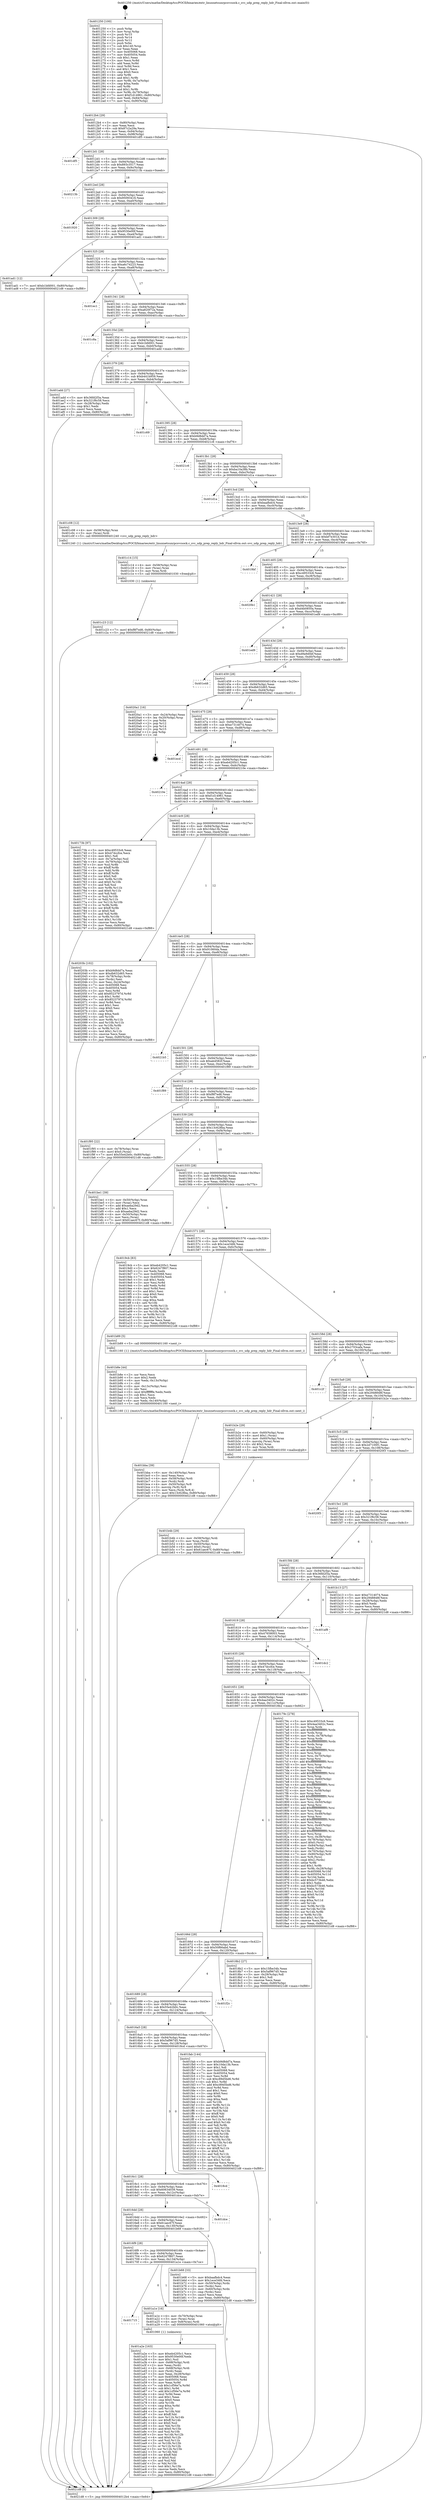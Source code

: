 digraph "0x401250" {
  label = "0x401250 (/mnt/c/Users/mathe/Desktop/tcc/POCII/binaries/extr_linuxnetsunrpcsvcsock.c_svc_udp_prep_reply_hdr_Final-ollvm.out::main(0))"
  labelloc = "t"
  node[shape=record]

  Entry [label="",width=0.3,height=0.3,shape=circle,fillcolor=black,style=filled]
  "0x4012b4" [label="{
     0x4012b4 [29]\l
     | [instrs]\l
     &nbsp;&nbsp;0x4012b4 \<+3\>: mov -0x80(%rbp),%eax\l
     &nbsp;&nbsp;0x4012b7 \<+2\>: mov %eax,%ecx\l
     &nbsp;&nbsp;0x4012b9 \<+6\>: sub $0x87c2a29a,%ecx\l
     &nbsp;&nbsp;0x4012bf \<+6\>: mov %eax,-0x94(%rbp)\l
     &nbsp;&nbsp;0x4012c5 \<+6\>: mov %ecx,-0x98(%rbp)\l
     &nbsp;&nbsp;0x4012cb \<+6\>: je 0000000000401df5 \<main+0xba5\>\l
  }"]
  "0x401df5" [label="{
     0x401df5\l
  }", style=dashed]
  "0x4012d1" [label="{
     0x4012d1 [28]\l
     | [instrs]\l
     &nbsp;&nbsp;0x4012d1 \<+5\>: jmp 00000000004012d6 \<main+0x86\>\l
     &nbsp;&nbsp;0x4012d6 \<+6\>: mov -0x94(%rbp),%eax\l
     &nbsp;&nbsp;0x4012dc \<+5\>: sub $0x893c3517,%eax\l
     &nbsp;&nbsp;0x4012e1 \<+6\>: mov %eax,-0x9c(%rbp)\l
     &nbsp;&nbsp;0x4012e7 \<+6\>: je 000000000040213b \<main+0xeeb\>\l
  }"]
  Exit [label="",width=0.3,height=0.3,shape=circle,fillcolor=black,style=filled,peripheries=2]
  "0x40213b" [label="{
     0x40213b\l
  }", style=dashed]
  "0x4012ed" [label="{
     0x4012ed [28]\l
     | [instrs]\l
     &nbsp;&nbsp;0x4012ed \<+5\>: jmp 00000000004012f2 \<main+0xa2\>\l
     &nbsp;&nbsp;0x4012f2 \<+6\>: mov -0x94(%rbp),%eax\l
     &nbsp;&nbsp;0x4012f8 \<+5\>: sub $0x95093416,%eax\l
     &nbsp;&nbsp;0x4012fd \<+6\>: mov %eax,-0xa0(%rbp)\l
     &nbsp;&nbsp;0x401303 \<+6\>: je 0000000000401920 \<main+0x6d0\>\l
  }"]
  "0x401c23" [label="{
     0x401c23 [12]\l
     | [instrs]\l
     &nbsp;&nbsp;0x401c23 \<+7\>: movl $0xf8f7ed6,-0x80(%rbp)\l
     &nbsp;&nbsp;0x401c2a \<+5\>: jmp 00000000004021d8 \<main+0xf88\>\l
  }"]
  "0x401920" [label="{
     0x401920\l
  }", style=dashed]
  "0x401309" [label="{
     0x401309 [28]\l
     | [instrs]\l
     &nbsp;&nbsp;0x401309 \<+5\>: jmp 000000000040130e \<main+0xbe\>\l
     &nbsp;&nbsp;0x40130e \<+6\>: mov -0x94(%rbp),%eax\l
     &nbsp;&nbsp;0x401314 \<+5\>: sub $0x9530e00f,%eax\l
     &nbsp;&nbsp;0x401319 \<+6\>: mov %eax,-0xa4(%rbp)\l
     &nbsp;&nbsp;0x40131f \<+6\>: je 0000000000401ad1 \<main+0x881\>\l
  }"]
  "0x401c14" [label="{
     0x401c14 [15]\l
     | [instrs]\l
     &nbsp;&nbsp;0x401c14 \<+4\>: mov -0x58(%rbp),%rax\l
     &nbsp;&nbsp;0x401c18 \<+3\>: mov (%rax),%rax\l
     &nbsp;&nbsp;0x401c1b \<+3\>: mov %rax,%rdi\l
     &nbsp;&nbsp;0x401c1e \<+5\>: call 0000000000401030 \<free@plt\>\l
     | [calls]\l
     &nbsp;&nbsp;0x401030 \{1\} (unknown)\l
  }"]
  "0x401ad1" [label="{
     0x401ad1 [12]\l
     | [instrs]\l
     &nbsp;&nbsp;0x401ad1 \<+7\>: movl $0xb1bfd001,-0x80(%rbp)\l
     &nbsp;&nbsp;0x401ad8 \<+5\>: jmp 00000000004021d8 \<main+0xf88\>\l
  }"]
  "0x401325" [label="{
     0x401325 [28]\l
     | [instrs]\l
     &nbsp;&nbsp;0x401325 \<+5\>: jmp 000000000040132a \<main+0xda\>\l
     &nbsp;&nbsp;0x40132a \<+6\>: mov -0x94(%rbp),%eax\l
     &nbsp;&nbsp;0x401330 \<+5\>: sub $0xa6c74223,%eax\l
     &nbsp;&nbsp;0x401335 \<+6\>: mov %eax,-0xa8(%rbp)\l
     &nbsp;&nbsp;0x40133b \<+6\>: je 0000000000401ec1 \<main+0xc71\>\l
  }"]
  "0x401bba" [label="{
     0x401bba [39]\l
     | [instrs]\l
     &nbsp;&nbsp;0x401bba \<+6\>: mov -0x140(%rbp),%ecx\l
     &nbsp;&nbsp;0x401bc0 \<+3\>: imul %eax,%ecx\l
     &nbsp;&nbsp;0x401bc3 \<+4\>: mov -0x58(%rbp),%rdi\l
     &nbsp;&nbsp;0x401bc7 \<+3\>: mov (%rdi),%rdi\l
     &nbsp;&nbsp;0x401bca \<+4\>: mov -0x50(%rbp),%r8\l
     &nbsp;&nbsp;0x401bce \<+3\>: movslq (%r8),%r8\l
     &nbsp;&nbsp;0x401bd1 \<+4\>: mov %ecx,(%rdi,%r8,4)\l
     &nbsp;&nbsp;0x401bd5 \<+7\>: movl $0x13c628ba,-0x80(%rbp)\l
     &nbsp;&nbsp;0x401bdc \<+5\>: jmp 00000000004021d8 \<main+0xf88\>\l
  }"]
  "0x401ec1" [label="{
     0x401ec1\l
  }", style=dashed]
  "0x401341" [label="{
     0x401341 [28]\l
     | [instrs]\l
     &nbsp;&nbsp;0x401341 \<+5\>: jmp 0000000000401346 \<main+0xf6\>\l
     &nbsp;&nbsp;0x401346 \<+6\>: mov -0x94(%rbp),%eax\l
     &nbsp;&nbsp;0x40134c \<+5\>: sub $0xa820f72a,%eax\l
     &nbsp;&nbsp;0x401351 \<+6\>: mov %eax,-0xac(%rbp)\l
     &nbsp;&nbsp;0x401357 \<+6\>: je 0000000000401c8a \<main+0xa3a\>\l
  }"]
  "0x401b8e" [label="{
     0x401b8e [44]\l
     | [instrs]\l
     &nbsp;&nbsp;0x401b8e \<+2\>: xor %ecx,%ecx\l
     &nbsp;&nbsp;0x401b90 \<+5\>: mov $0x2,%edx\l
     &nbsp;&nbsp;0x401b95 \<+6\>: mov %edx,-0x13c(%rbp)\l
     &nbsp;&nbsp;0x401b9b \<+1\>: cltd\l
     &nbsp;&nbsp;0x401b9c \<+6\>: mov -0x13c(%rbp),%esi\l
     &nbsp;&nbsp;0x401ba2 \<+2\>: idiv %esi\l
     &nbsp;&nbsp;0x401ba4 \<+6\>: imul $0xfffffffe,%edx,%edx\l
     &nbsp;&nbsp;0x401baa \<+3\>: sub $0x1,%ecx\l
     &nbsp;&nbsp;0x401bad \<+2\>: sub %ecx,%edx\l
     &nbsp;&nbsp;0x401baf \<+6\>: mov %edx,-0x140(%rbp)\l
     &nbsp;&nbsp;0x401bb5 \<+5\>: call 0000000000401160 \<next_i\>\l
     | [calls]\l
     &nbsp;&nbsp;0x401160 \{1\} (/mnt/c/Users/mathe/Desktop/tcc/POCII/binaries/extr_linuxnetsunrpcsvcsock.c_svc_udp_prep_reply_hdr_Final-ollvm.out::next_i)\l
  }"]
  "0x401c8a" [label="{
     0x401c8a\l
  }", style=dashed]
  "0x40135d" [label="{
     0x40135d [28]\l
     | [instrs]\l
     &nbsp;&nbsp;0x40135d \<+5\>: jmp 0000000000401362 \<main+0x112\>\l
     &nbsp;&nbsp;0x401362 \<+6\>: mov -0x94(%rbp),%eax\l
     &nbsp;&nbsp;0x401368 \<+5\>: sub $0xb1bfd001,%eax\l
     &nbsp;&nbsp;0x40136d \<+6\>: mov %eax,-0xb0(%rbp)\l
     &nbsp;&nbsp;0x401373 \<+6\>: je 0000000000401add \<main+0x88d\>\l
  }"]
  "0x401b4b" [label="{
     0x401b4b [29]\l
     | [instrs]\l
     &nbsp;&nbsp;0x401b4b \<+4\>: mov -0x58(%rbp),%rdi\l
     &nbsp;&nbsp;0x401b4f \<+3\>: mov %rax,(%rdi)\l
     &nbsp;&nbsp;0x401b52 \<+4\>: mov -0x50(%rbp),%rax\l
     &nbsp;&nbsp;0x401b56 \<+6\>: movl $0x0,(%rax)\l
     &nbsp;&nbsp;0x401b5c \<+7\>: movl $0x61aec67f,-0x80(%rbp)\l
     &nbsp;&nbsp;0x401b63 \<+5\>: jmp 00000000004021d8 \<main+0xf88\>\l
  }"]
  "0x401add" [label="{
     0x401add [27]\l
     | [instrs]\l
     &nbsp;&nbsp;0x401add \<+5\>: mov $0x36fd2f3a,%eax\l
     &nbsp;&nbsp;0x401ae2 \<+5\>: mov $0x321f6c58,%ecx\l
     &nbsp;&nbsp;0x401ae7 \<+3\>: mov -0x28(%rbp),%edx\l
     &nbsp;&nbsp;0x401aea \<+3\>: cmp $0x1,%edx\l
     &nbsp;&nbsp;0x401aed \<+3\>: cmovl %ecx,%eax\l
     &nbsp;&nbsp;0x401af0 \<+3\>: mov %eax,-0x80(%rbp)\l
     &nbsp;&nbsp;0x401af3 \<+5\>: jmp 00000000004021d8 \<main+0xf88\>\l
  }"]
  "0x401379" [label="{
     0x401379 [28]\l
     | [instrs]\l
     &nbsp;&nbsp;0x401379 \<+5\>: jmp 000000000040137e \<main+0x12e\>\l
     &nbsp;&nbsp;0x40137e \<+6\>: mov -0x94(%rbp),%eax\l
     &nbsp;&nbsp;0x401384 \<+5\>: sub $0xb441b959,%eax\l
     &nbsp;&nbsp;0x401389 \<+6\>: mov %eax,-0xb4(%rbp)\l
     &nbsp;&nbsp;0x40138f \<+6\>: je 0000000000401c69 \<main+0xa19\>\l
  }"]
  "0x401a2e" [label="{
     0x401a2e [163]\l
     | [instrs]\l
     &nbsp;&nbsp;0x401a2e \<+5\>: mov $0xeb4205c1,%ecx\l
     &nbsp;&nbsp;0x401a33 \<+5\>: mov $0x9530e00f,%edx\l
     &nbsp;&nbsp;0x401a38 \<+3\>: mov $0x1,%sil\l
     &nbsp;&nbsp;0x401a3b \<+4\>: mov -0x68(%rbp),%rdi\l
     &nbsp;&nbsp;0x401a3f \<+2\>: mov %eax,(%rdi)\l
     &nbsp;&nbsp;0x401a41 \<+4\>: mov -0x68(%rbp),%rdi\l
     &nbsp;&nbsp;0x401a45 \<+2\>: mov (%rdi),%eax\l
     &nbsp;&nbsp;0x401a47 \<+3\>: mov %eax,-0x28(%rbp)\l
     &nbsp;&nbsp;0x401a4a \<+7\>: mov 0x405068,%eax\l
     &nbsp;&nbsp;0x401a51 \<+8\>: mov 0x405054,%r8d\l
     &nbsp;&nbsp;0x401a59 \<+3\>: mov %eax,%r9d\l
     &nbsp;&nbsp;0x401a5c \<+7\>: sub $0x1cf56e7a,%r9d\l
     &nbsp;&nbsp;0x401a63 \<+4\>: sub $0x1,%r9d\l
     &nbsp;&nbsp;0x401a67 \<+7\>: add $0x1cf56e7a,%r9d\l
     &nbsp;&nbsp;0x401a6e \<+4\>: imul %r9d,%eax\l
     &nbsp;&nbsp;0x401a72 \<+3\>: and $0x1,%eax\l
     &nbsp;&nbsp;0x401a75 \<+3\>: cmp $0x0,%eax\l
     &nbsp;&nbsp;0x401a78 \<+4\>: sete %r10b\l
     &nbsp;&nbsp;0x401a7c \<+4\>: cmp $0xa,%r8d\l
     &nbsp;&nbsp;0x401a80 \<+4\>: setl %r11b\l
     &nbsp;&nbsp;0x401a84 \<+3\>: mov %r10b,%bl\l
     &nbsp;&nbsp;0x401a87 \<+3\>: xor $0xff,%bl\l
     &nbsp;&nbsp;0x401a8a \<+3\>: mov %r11b,%r14b\l
     &nbsp;&nbsp;0x401a8d \<+4\>: xor $0xff,%r14b\l
     &nbsp;&nbsp;0x401a91 \<+4\>: xor $0x0,%sil\l
     &nbsp;&nbsp;0x401a95 \<+3\>: mov %bl,%r15b\l
     &nbsp;&nbsp;0x401a98 \<+4\>: and $0x0,%r15b\l
     &nbsp;&nbsp;0x401a9c \<+3\>: and %sil,%r10b\l
     &nbsp;&nbsp;0x401a9f \<+3\>: mov %r14b,%r12b\l
     &nbsp;&nbsp;0x401aa2 \<+4\>: and $0x0,%r12b\l
     &nbsp;&nbsp;0x401aa6 \<+3\>: and %sil,%r11b\l
     &nbsp;&nbsp;0x401aa9 \<+3\>: or %r10b,%r15b\l
     &nbsp;&nbsp;0x401aac \<+3\>: or %r11b,%r12b\l
     &nbsp;&nbsp;0x401aaf \<+3\>: xor %r12b,%r15b\l
     &nbsp;&nbsp;0x401ab2 \<+3\>: or %r14b,%bl\l
     &nbsp;&nbsp;0x401ab5 \<+3\>: xor $0xff,%bl\l
     &nbsp;&nbsp;0x401ab8 \<+4\>: or $0x0,%sil\l
     &nbsp;&nbsp;0x401abc \<+3\>: and %sil,%bl\l
     &nbsp;&nbsp;0x401abf \<+3\>: or %bl,%r15b\l
     &nbsp;&nbsp;0x401ac2 \<+4\>: test $0x1,%r15b\l
     &nbsp;&nbsp;0x401ac6 \<+3\>: cmovne %edx,%ecx\l
     &nbsp;&nbsp;0x401ac9 \<+3\>: mov %ecx,-0x80(%rbp)\l
     &nbsp;&nbsp;0x401acc \<+5\>: jmp 00000000004021d8 \<main+0xf88\>\l
  }"]
  "0x401c69" [label="{
     0x401c69\l
  }", style=dashed]
  "0x401395" [label="{
     0x401395 [28]\l
     | [instrs]\l
     &nbsp;&nbsp;0x401395 \<+5\>: jmp 000000000040139a \<main+0x14a\>\l
     &nbsp;&nbsp;0x40139a \<+6\>: mov -0x94(%rbp),%eax\l
     &nbsp;&nbsp;0x4013a0 \<+5\>: sub $0xb9d8dd7a,%eax\l
     &nbsp;&nbsp;0x4013a5 \<+6\>: mov %eax,-0xb8(%rbp)\l
     &nbsp;&nbsp;0x4013ab \<+6\>: je 00000000004021c6 \<main+0xf76\>\l
  }"]
  "0x401715" [label="{
     0x401715\l
  }", style=dashed]
  "0x4021c6" [label="{
     0x4021c6\l
  }", style=dashed]
  "0x4013b1" [label="{
     0x4013b1 [28]\l
     | [instrs]\l
     &nbsp;&nbsp;0x4013b1 \<+5\>: jmp 00000000004013b6 \<main+0x166\>\l
     &nbsp;&nbsp;0x4013b6 \<+6\>: mov -0x94(%rbp),%eax\l
     &nbsp;&nbsp;0x4013bc \<+5\>: sub $0xba10a38b,%eax\l
     &nbsp;&nbsp;0x4013c1 \<+6\>: mov %eax,-0xbc(%rbp)\l
     &nbsp;&nbsp;0x4013c7 \<+6\>: je 0000000000401d1a \<main+0xaca\>\l
  }"]
  "0x401a1e" [label="{
     0x401a1e [16]\l
     | [instrs]\l
     &nbsp;&nbsp;0x401a1e \<+4\>: mov -0x70(%rbp),%rax\l
     &nbsp;&nbsp;0x401a22 \<+3\>: mov (%rax),%rax\l
     &nbsp;&nbsp;0x401a25 \<+4\>: mov 0x8(%rax),%rdi\l
     &nbsp;&nbsp;0x401a29 \<+5\>: call 0000000000401060 \<atoi@plt\>\l
     | [calls]\l
     &nbsp;&nbsp;0x401060 \{1\} (unknown)\l
  }"]
  "0x401d1a" [label="{
     0x401d1a\l
  }", style=dashed]
  "0x4013cd" [label="{
     0x4013cd [28]\l
     | [instrs]\l
     &nbsp;&nbsp;0x4013cd \<+5\>: jmp 00000000004013d2 \<main+0x182\>\l
     &nbsp;&nbsp;0x4013d2 \<+6\>: mov -0x94(%rbp),%eax\l
     &nbsp;&nbsp;0x4013d8 \<+5\>: sub $0xbaafbdc4,%eax\l
     &nbsp;&nbsp;0x4013dd \<+6\>: mov %eax,-0xc0(%rbp)\l
     &nbsp;&nbsp;0x4013e3 \<+6\>: je 0000000000401c08 \<main+0x9b8\>\l
  }"]
  "0x4016f9" [label="{
     0x4016f9 [28]\l
     | [instrs]\l
     &nbsp;&nbsp;0x4016f9 \<+5\>: jmp 00000000004016fe \<main+0x4ae\>\l
     &nbsp;&nbsp;0x4016fe \<+6\>: mov -0x94(%rbp),%eax\l
     &nbsp;&nbsp;0x401704 \<+5\>: sub $0x6247f807,%eax\l
     &nbsp;&nbsp;0x401709 \<+6\>: mov %eax,-0x134(%rbp)\l
     &nbsp;&nbsp;0x40170f \<+6\>: je 0000000000401a1e \<main+0x7ce\>\l
  }"]
  "0x401c08" [label="{
     0x401c08 [12]\l
     | [instrs]\l
     &nbsp;&nbsp;0x401c08 \<+4\>: mov -0x58(%rbp),%rax\l
     &nbsp;&nbsp;0x401c0c \<+3\>: mov (%rax),%rdi\l
     &nbsp;&nbsp;0x401c0f \<+5\>: call 0000000000401240 \<svc_udp_prep_reply_hdr\>\l
     | [calls]\l
     &nbsp;&nbsp;0x401240 \{1\} (/mnt/c/Users/mathe/Desktop/tcc/POCII/binaries/extr_linuxnetsunrpcsvcsock.c_svc_udp_prep_reply_hdr_Final-ollvm.out::svc_udp_prep_reply_hdr)\l
  }"]
  "0x4013e9" [label="{
     0x4013e9 [28]\l
     | [instrs]\l
     &nbsp;&nbsp;0x4013e9 \<+5\>: jmp 00000000004013ee \<main+0x19e\>\l
     &nbsp;&nbsp;0x4013ee \<+6\>: mov -0x94(%rbp),%eax\l
     &nbsp;&nbsp;0x4013f4 \<+5\>: sub $0xbf7e301d,%eax\l
     &nbsp;&nbsp;0x4013f9 \<+6\>: mov %eax,-0xc4(%rbp)\l
     &nbsp;&nbsp;0x4013ff \<+6\>: je 00000000004019bf \<main+0x76f\>\l
  }"]
  "0x401b68" [label="{
     0x401b68 [33]\l
     | [instrs]\l
     &nbsp;&nbsp;0x401b68 \<+5\>: mov $0xbaafbdc4,%eax\l
     &nbsp;&nbsp;0x401b6d \<+5\>: mov $0x1ece34fd,%ecx\l
     &nbsp;&nbsp;0x401b72 \<+4\>: mov -0x50(%rbp),%rdx\l
     &nbsp;&nbsp;0x401b76 \<+2\>: mov (%rdx),%esi\l
     &nbsp;&nbsp;0x401b78 \<+4\>: mov -0x60(%rbp),%rdx\l
     &nbsp;&nbsp;0x401b7c \<+2\>: cmp (%rdx),%esi\l
     &nbsp;&nbsp;0x401b7e \<+3\>: cmovl %ecx,%eax\l
     &nbsp;&nbsp;0x401b81 \<+3\>: mov %eax,-0x80(%rbp)\l
     &nbsp;&nbsp;0x401b84 \<+5\>: jmp 00000000004021d8 \<main+0xf88\>\l
  }"]
  "0x4019bf" [label="{
     0x4019bf\l
  }", style=dashed]
  "0x401405" [label="{
     0x401405 [28]\l
     | [instrs]\l
     &nbsp;&nbsp;0x401405 \<+5\>: jmp 000000000040140a \<main+0x1ba\>\l
     &nbsp;&nbsp;0x40140a \<+6\>: mov -0x94(%rbp),%eax\l
     &nbsp;&nbsp;0x401410 \<+5\>: sub $0xc49533c6,%eax\l
     &nbsp;&nbsp;0x401415 \<+6\>: mov %eax,-0xc8(%rbp)\l
     &nbsp;&nbsp;0x40141b \<+6\>: je 00000000004020b1 \<main+0xe61\>\l
  }"]
  "0x4016dd" [label="{
     0x4016dd [28]\l
     | [instrs]\l
     &nbsp;&nbsp;0x4016dd \<+5\>: jmp 00000000004016e2 \<main+0x492\>\l
     &nbsp;&nbsp;0x4016e2 \<+6\>: mov -0x94(%rbp),%eax\l
     &nbsp;&nbsp;0x4016e8 \<+5\>: sub $0x61aec67f,%eax\l
     &nbsp;&nbsp;0x4016ed \<+6\>: mov %eax,-0x130(%rbp)\l
     &nbsp;&nbsp;0x4016f3 \<+6\>: je 0000000000401b68 \<main+0x918\>\l
  }"]
  "0x4020b1" [label="{
     0x4020b1\l
  }", style=dashed]
  "0x401421" [label="{
     0x401421 [28]\l
     | [instrs]\l
     &nbsp;&nbsp;0x401421 \<+5\>: jmp 0000000000401426 \<main+0x1d6\>\l
     &nbsp;&nbsp;0x401426 \<+6\>: mov -0x94(%rbp),%eax\l
     &nbsp;&nbsp;0x40142c \<+5\>: sub $0xd4b0850a,%eax\l
     &nbsp;&nbsp;0x401431 \<+6\>: mov %eax,-0xcc(%rbp)\l
     &nbsp;&nbsp;0x401437 \<+6\>: je 0000000000401ed9 \<main+0xc89\>\l
  }"]
  "0x401dce" [label="{
     0x401dce\l
  }", style=dashed]
  "0x401ed9" [label="{
     0x401ed9\l
  }", style=dashed]
  "0x40143d" [label="{
     0x40143d [28]\l
     | [instrs]\l
     &nbsp;&nbsp;0x40143d \<+5\>: jmp 0000000000401442 \<main+0x1f2\>\l
     &nbsp;&nbsp;0x401442 \<+6\>: mov -0x94(%rbp),%eax\l
     &nbsp;&nbsp;0x401448 \<+5\>: sub $0xd9a9d0ef,%eax\l
     &nbsp;&nbsp;0x40144d \<+6\>: mov %eax,-0xd0(%rbp)\l
     &nbsp;&nbsp;0x401453 \<+6\>: je 0000000000401e48 \<main+0xbf8\>\l
  }"]
  "0x4016c1" [label="{
     0x4016c1 [28]\l
     | [instrs]\l
     &nbsp;&nbsp;0x4016c1 \<+5\>: jmp 00000000004016c6 \<main+0x476\>\l
     &nbsp;&nbsp;0x4016c6 \<+6\>: mov -0x94(%rbp),%eax\l
     &nbsp;&nbsp;0x4016cc \<+5\>: sub $0x60634039,%eax\l
     &nbsp;&nbsp;0x4016d1 \<+6\>: mov %eax,-0x12c(%rbp)\l
     &nbsp;&nbsp;0x4016d7 \<+6\>: je 0000000000401dce \<main+0xb7e\>\l
  }"]
  "0x401e48" [label="{
     0x401e48\l
  }", style=dashed]
  "0x401459" [label="{
     0x401459 [28]\l
     | [instrs]\l
     &nbsp;&nbsp;0x401459 \<+5\>: jmp 000000000040145e \<main+0x20e\>\l
     &nbsp;&nbsp;0x40145e \<+6\>: mov -0x94(%rbp),%eax\l
     &nbsp;&nbsp;0x401464 \<+5\>: sub $0xdb632d65,%eax\l
     &nbsp;&nbsp;0x401469 \<+6\>: mov %eax,-0xd4(%rbp)\l
     &nbsp;&nbsp;0x40146f \<+6\>: je 00000000004020a1 \<main+0xe51\>\l
  }"]
  "0x4018cd" [label="{
     0x4018cd\l
  }", style=dashed]
  "0x4020a1" [label="{
     0x4020a1 [16]\l
     | [instrs]\l
     &nbsp;&nbsp;0x4020a1 \<+3\>: mov -0x24(%rbp),%eax\l
     &nbsp;&nbsp;0x4020a4 \<+4\>: lea -0x20(%rbp),%rsp\l
     &nbsp;&nbsp;0x4020a8 \<+1\>: pop %rbx\l
     &nbsp;&nbsp;0x4020a9 \<+2\>: pop %r12\l
     &nbsp;&nbsp;0x4020ab \<+2\>: pop %r14\l
     &nbsp;&nbsp;0x4020ad \<+2\>: pop %r15\l
     &nbsp;&nbsp;0x4020af \<+1\>: pop %rbp\l
     &nbsp;&nbsp;0x4020b0 \<+1\>: ret\l
  }"]
  "0x401475" [label="{
     0x401475 [28]\l
     | [instrs]\l
     &nbsp;&nbsp;0x401475 \<+5\>: jmp 000000000040147a \<main+0x22a\>\l
     &nbsp;&nbsp;0x40147a \<+6\>: mov -0x94(%rbp),%eax\l
     &nbsp;&nbsp;0x401480 \<+5\>: sub $0xe7314074,%eax\l
     &nbsp;&nbsp;0x401485 \<+6\>: mov %eax,-0xd8(%rbp)\l
     &nbsp;&nbsp;0x40148b \<+6\>: je 0000000000401ecd \<main+0xc7d\>\l
  }"]
  "0x4016a5" [label="{
     0x4016a5 [28]\l
     | [instrs]\l
     &nbsp;&nbsp;0x4016a5 \<+5\>: jmp 00000000004016aa \<main+0x45a\>\l
     &nbsp;&nbsp;0x4016aa \<+6\>: mov -0x94(%rbp),%eax\l
     &nbsp;&nbsp;0x4016b0 \<+5\>: sub $0x5af967d5,%eax\l
     &nbsp;&nbsp;0x4016b5 \<+6\>: mov %eax,-0x128(%rbp)\l
     &nbsp;&nbsp;0x4016bb \<+6\>: je 00000000004018cd \<main+0x67d\>\l
  }"]
  "0x401ecd" [label="{
     0x401ecd\l
  }", style=dashed]
  "0x401491" [label="{
     0x401491 [28]\l
     | [instrs]\l
     &nbsp;&nbsp;0x401491 \<+5\>: jmp 0000000000401496 \<main+0x246\>\l
     &nbsp;&nbsp;0x401496 \<+6\>: mov -0x94(%rbp),%eax\l
     &nbsp;&nbsp;0x40149c \<+5\>: sub $0xeb4205c1,%eax\l
     &nbsp;&nbsp;0x4014a1 \<+6\>: mov %eax,-0xdc(%rbp)\l
     &nbsp;&nbsp;0x4014a7 \<+6\>: je 000000000040210e \<main+0xebe\>\l
  }"]
  "0x401fab" [label="{
     0x401fab [144]\l
     | [instrs]\l
     &nbsp;&nbsp;0x401fab \<+5\>: mov $0xb9d8dd7a,%eax\l
     &nbsp;&nbsp;0x401fb0 \<+5\>: mov $0x10da13b,%ecx\l
     &nbsp;&nbsp;0x401fb5 \<+2\>: mov $0x1,%dl\l
     &nbsp;&nbsp;0x401fb7 \<+7\>: mov 0x405068,%esi\l
     &nbsp;&nbsp;0x401fbe \<+7\>: mov 0x405054,%edi\l
     &nbsp;&nbsp;0x401fc5 \<+3\>: mov %esi,%r8d\l
     &nbsp;&nbsp;0x401fc8 \<+7\>: sub $0xc89d5bd6,%r8d\l
     &nbsp;&nbsp;0x401fcf \<+4\>: sub $0x1,%r8d\l
     &nbsp;&nbsp;0x401fd3 \<+7\>: add $0xc89d5bd6,%r8d\l
     &nbsp;&nbsp;0x401fda \<+4\>: imul %r8d,%esi\l
     &nbsp;&nbsp;0x401fde \<+3\>: and $0x1,%esi\l
     &nbsp;&nbsp;0x401fe1 \<+3\>: cmp $0x0,%esi\l
     &nbsp;&nbsp;0x401fe4 \<+4\>: sete %r9b\l
     &nbsp;&nbsp;0x401fe8 \<+3\>: cmp $0xa,%edi\l
     &nbsp;&nbsp;0x401feb \<+4\>: setl %r10b\l
     &nbsp;&nbsp;0x401fef \<+3\>: mov %r9b,%r11b\l
     &nbsp;&nbsp;0x401ff2 \<+4\>: xor $0xff,%r11b\l
     &nbsp;&nbsp;0x401ff6 \<+3\>: mov %r10b,%bl\l
     &nbsp;&nbsp;0x401ff9 \<+3\>: xor $0xff,%bl\l
     &nbsp;&nbsp;0x401ffc \<+3\>: xor $0x0,%dl\l
     &nbsp;&nbsp;0x401fff \<+3\>: mov %r11b,%r14b\l
     &nbsp;&nbsp;0x402002 \<+4\>: and $0x0,%r14b\l
     &nbsp;&nbsp;0x402006 \<+3\>: and %dl,%r9b\l
     &nbsp;&nbsp;0x402009 \<+3\>: mov %bl,%r15b\l
     &nbsp;&nbsp;0x40200c \<+4\>: and $0x0,%r15b\l
     &nbsp;&nbsp;0x402010 \<+3\>: and %dl,%r10b\l
     &nbsp;&nbsp;0x402013 \<+3\>: or %r9b,%r14b\l
     &nbsp;&nbsp;0x402016 \<+3\>: or %r10b,%r15b\l
     &nbsp;&nbsp;0x402019 \<+3\>: xor %r15b,%r14b\l
     &nbsp;&nbsp;0x40201c \<+3\>: or %bl,%r11b\l
     &nbsp;&nbsp;0x40201f \<+4\>: xor $0xff,%r11b\l
     &nbsp;&nbsp;0x402023 \<+3\>: or $0x0,%dl\l
     &nbsp;&nbsp;0x402026 \<+3\>: and %dl,%r11b\l
     &nbsp;&nbsp;0x402029 \<+3\>: or %r11b,%r14b\l
     &nbsp;&nbsp;0x40202c \<+4\>: test $0x1,%r14b\l
     &nbsp;&nbsp;0x402030 \<+3\>: cmovne %ecx,%eax\l
     &nbsp;&nbsp;0x402033 \<+3\>: mov %eax,-0x80(%rbp)\l
     &nbsp;&nbsp;0x402036 \<+5\>: jmp 00000000004021d8 \<main+0xf88\>\l
  }"]
  "0x40210e" [label="{
     0x40210e\l
  }", style=dashed]
  "0x4014ad" [label="{
     0x4014ad [28]\l
     | [instrs]\l
     &nbsp;&nbsp;0x4014ad \<+5\>: jmp 00000000004014b2 \<main+0x262\>\l
     &nbsp;&nbsp;0x4014b2 \<+6\>: mov -0x94(%rbp),%eax\l
     &nbsp;&nbsp;0x4014b8 \<+5\>: sub $0xf1d14961,%eax\l
     &nbsp;&nbsp;0x4014bd \<+6\>: mov %eax,-0xe0(%rbp)\l
     &nbsp;&nbsp;0x4014c3 \<+6\>: je 000000000040173b \<main+0x4eb\>\l
  }"]
  "0x401689" [label="{
     0x401689 [28]\l
     | [instrs]\l
     &nbsp;&nbsp;0x401689 \<+5\>: jmp 000000000040168e \<main+0x43e\>\l
     &nbsp;&nbsp;0x40168e \<+6\>: mov -0x94(%rbp),%eax\l
     &nbsp;&nbsp;0x401694 \<+5\>: sub $0x55e42b0c,%eax\l
     &nbsp;&nbsp;0x401699 \<+6\>: mov %eax,-0x124(%rbp)\l
     &nbsp;&nbsp;0x40169f \<+6\>: je 0000000000401fab \<main+0xd5b\>\l
  }"]
  "0x40173b" [label="{
     0x40173b [97]\l
     | [instrs]\l
     &nbsp;&nbsp;0x40173b \<+5\>: mov $0xc49533c6,%eax\l
     &nbsp;&nbsp;0x401740 \<+5\>: mov $0x47dccfce,%ecx\l
     &nbsp;&nbsp;0x401745 \<+2\>: mov $0x1,%dl\l
     &nbsp;&nbsp;0x401747 \<+4\>: mov -0x7a(%rbp),%sil\l
     &nbsp;&nbsp;0x40174b \<+4\>: mov -0x79(%rbp),%dil\l
     &nbsp;&nbsp;0x40174f \<+3\>: mov %sil,%r8b\l
     &nbsp;&nbsp;0x401752 \<+4\>: xor $0xff,%r8b\l
     &nbsp;&nbsp;0x401756 \<+3\>: mov %dil,%r9b\l
     &nbsp;&nbsp;0x401759 \<+4\>: xor $0xff,%r9b\l
     &nbsp;&nbsp;0x40175d \<+3\>: xor $0x0,%dl\l
     &nbsp;&nbsp;0x401760 \<+3\>: mov %r8b,%r10b\l
     &nbsp;&nbsp;0x401763 \<+4\>: and $0x0,%r10b\l
     &nbsp;&nbsp;0x401767 \<+3\>: and %dl,%sil\l
     &nbsp;&nbsp;0x40176a \<+3\>: mov %r9b,%r11b\l
     &nbsp;&nbsp;0x40176d \<+4\>: and $0x0,%r11b\l
     &nbsp;&nbsp;0x401771 \<+3\>: and %dl,%dil\l
     &nbsp;&nbsp;0x401774 \<+3\>: or %sil,%r10b\l
     &nbsp;&nbsp;0x401777 \<+3\>: or %dil,%r11b\l
     &nbsp;&nbsp;0x40177a \<+3\>: xor %r11b,%r10b\l
     &nbsp;&nbsp;0x40177d \<+3\>: or %r9b,%r8b\l
     &nbsp;&nbsp;0x401780 \<+4\>: xor $0xff,%r8b\l
     &nbsp;&nbsp;0x401784 \<+3\>: or $0x0,%dl\l
     &nbsp;&nbsp;0x401787 \<+3\>: and %dl,%r8b\l
     &nbsp;&nbsp;0x40178a \<+3\>: or %r8b,%r10b\l
     &nbsp;&nbsp;0x40178d \<+4\>: test $0x1,%r10b\l
     &nbsp;&nbsp;0x401791 \<+3\>: cmovne %ecx,%eax\l
     &nbsp;&nbsp;0x401794 \<+3\>: mov %eax,-0x80(%rbp)\l
     &nbsp;&nbsp;0x401797 \<+5\>: jmp 00000000004021d8 \<main+0xf88\>\l
  }"]
  "0x4014c9" [label="{
     0x4014c9 [28]\l
     | [instrs]\l
     &nbsp;&nbsp;0x4014c9 \<+5\>: jmp 00000000004014ce \<main+0x27e\>\l
     &nbsp;&nbsp;0x4014ce \<+6\>: mov -0x94(%rbp),%eax\l
     &nbsp;&nbsp;0x4014d4 \<+5\>: sub $0x10da13b,%eax\l
     &nbsp;&nbsp;0x4014d9 \<+6\>: mov %eax,-0xe4(%rbp)\l
     &nbsp;&nbsp;0x4014df \<+6\>: je 000000000040203b \<main+0xdeb\>\l
  }"]
  "0x4021d8" [label="{
     0x4021d8 [5]\l
     | [instrs]\l
     &nbsp;&nbsp;0x4021d8 \<+5\>: jmp 00000000004012b4 \<main+0x64\>\l
  }"]
  "0x401250" [label="{
     0x401250 [100]\l
     | [instrs]\l
     &nbsp;&nbsp;0x401250 \<+1\>: push %rbp\l
     &nbsp;&nbsp;0x401251 \<+3\>: mov %rsp,%rbp\l
     &nbsp;&nbsp;0x401254 \<+2\>: push %r15\l
     &nbsp;&nbsp;0x401256 \<+2\>: push %r14\l
     &nbsp;&nbsp;0x401258 \<+2\>: push %r12\l
     &nbsp;&nbsp;0x40125a \<+1\>: push %rbx\l
     &nbsp;&nbsp;0x40125b \<+7\>: sub $0x140,%rsp\l
     &nbsp;&nbsp;0x401262 \<+2\>: xor %eax,%eax\l
     &nbsp;&nbsp;0x401264 \<+7\>: mov 0x405068,%ecx\l
     &nbsp;&nbsp;0x40126b \<+7\>: mov 0x405054,%edx\l
     &nbsp;&nbsp;0x401272 \<+3\>: sub $0x1,%eax\l
     &nbsp;&nbsp;0x401275 \<+3\>: mov %ecx,%r8d\l
     &nbsp;&nbsp;0x401278 \<+3\>: add %eax,%r8d\l
     &nbsp;&nbsp;0x40127b \<+4\>: imul %r8d,%ecx\l
     &nbsp;&nbsp;0x40127f \<+3\>: and $0x1,%ecx\l
     &nbsp;&nbsp;0x401282 \<+3\>: cmp $0x0,%ecx\l
     &nbsp;&nbsp;0x401285 \<+4\>: sete %r9b\l
     &nbsp;&nbsp;0x401289 \<+4\>: and $0x1,%r9b\l
     &nbsp;&nbsp;0x40128d \<+4\>: mov %r9b,-0x7a(%rbp)\l
     &nbsp;&nbsp;0x401291 \<+3\>: cmp $0xa,%edx\l
     &nbsp;&nbsp;0x401294 \<+4\>: setl %r9b\l
     &nbsp;&nbsp;0x401298 \<+4\>: and $0x1,%r9b\l
     &nbsp;&nbsp;0x40129c \<+4\>: mov %r9b,-0x79(%rbp)\l
     &nbsp;&nbsp;0x4012a0 \<+7\>: movl $0xf1d14961,-0x80(%rbp)\l
     &nbsp;&nbsp;0x4012a7 \<+6\>: mov %edi,-0x84(%rbp)\l
     &nbsp;&nbsp;0x4012ad \<+7\>: mov %rsi,-0x90(%rbp)\l
  }"]
  "0x401f2c" [label="{
     0x401f2c\l
  }", style=dashed]
  "0x40203b" [label="{
     0x40203b [102]\l
     | [instrs]\l
     &nbsp;&nbsp;0x40203b \<+5\>: mov $0xb9d8dd7a,%eax\l
     &nbsp;&nbsp;0x402040 \<+5\>: mov $0xdb632d65,%ecx\l
     &nbsp;&nbsp;0x402045 \<+4\>: mov -0x78(%rbp),%rdx\l
     &nbsp;&nbsp;0x402049 \<+2\>: mov (%rdx),%esi\l
     &nbsp;&nbsp;0x40204b \<+3\>: mov %esi,-0x24(%rbp)\l
     &nbsp;&nbsp;0x40204e \<+7\>: mov 0x405068,%esi\l
     &nbsp;&nbsp;0x402055 \<+7\>: mov 0x405054,%edi\l
     &nbsp;&nbsp;0x40205c \<+3\>: mov %esi,%r8d\l
     &nbsp;&nbsp;0x40205f \<+7\>: add $0x8523797d,%r8d\l
     &nbsp;&nbsp;0x402066 \<+4\>: sub $0x1,%r8d\l
     &nbsp;&nbsp;0x40206a \<+7\>: sub $0x8523797d,%r8d\l
     &nbsp;&nbsp;0x402071 \<+4\>: imul %r8d,%esi\l
     &nbsp;&nbsp;0x402075 \<+3\>: and $0x1,%esi\l
     &nbsp;&nbsp;0x402078 \<+3\>: cmp $0x0,%esi\l
     &nbsp;&nbsp;0x40207b \<+4\>: sete %r9b\l
     &nbsp;&nbsp;0x40207f \<+3\>: cmp $0xa,%edi\l
     &nbsp;&nbsp;0x402082 \<+4\>: setl %r10b\l
     &nbsp;&nbsp;0x402086 \<+3\>: mov %r9b,%r11b\l
     &nbsp;&nbsp;0x402089 \<+3\>: and %r10b,%r11b\l
     &nbsp;&nbsp;0x40208c \<+3\>: xor %r10b,%r9b\l
     &nbsp;&nbsp;0x40208f \<+3\>: or %r9b,%r11b\l
     &nbsp;&nbsp;0x402092 \<+4\>: test $0x1,%r11b\l
     &nbsp;&nbsp;0x402096 \<+3\>: cmovne %ecx,%eax\l
     &nbsp;&nbsp;0x402099 \<+3\>: mov %eax,-0x80(%rbp)\l
     &nbsp;&nbsp;0x40209c \<+5\>: jmp 00000000004021d8 \<main+0xf88\>\l
  }"]
  "0x4014e5" [label="{
     0x4014e5 [28]\l
     | [instrs]\l
     &nbsp;&nbsp;0x4014e5 \<+5\>: jmp 00000000004014ea \<main+0x29a\>\l
     &nbsp;&nbsp;0x4014ea \<+6\>: mov -0x94(%rbp),%eax\l
     &nbsp;&nbsp;0x4014f0 \<+5\>: sub $0x91060da,%eax\l
     &nbsp;&nbsp;0x4014f5 \<+6\>: mov %eax,-0xe8(%rbp)\l
     &nbsp;&nbsp;0x4014fb \<+6\>: je 00000000004021b5 \<main+0xf65\>\l
  }"]
  "0x40166d" [label="{
     0x40166d [28]\l
     | [instrs]\l
     &nbsp;&nbsp;0x40166d \<+5\>: jmp 0000000000401672 \<main+0x422\>\l
     &nbsp;&nbsp;0x401672 \<+6\>: mov -0x94(%rbp),%eax\l
     &nbsp;&nbsp;0x401678 \<+5\>: sub $0x50f66abd,%eax\l
     &nbsp;&nbsp;0x40167d \<+6\>: mov %eax,-0x120(%rbp)\l
     &nbsp;&nbsp;0x401683 \<+6\>: je 0000000000401f2c \<main+0xcdc\>\l
  }"]
  "0x4021b5" [label="{
     0x4021b5\l
  }", style=dashed]
  "0x401501" [label="{
     0x401501 [28]\l
     | [instrs]\l
     &nbsp;&nbsp;0x401501 \<+5\>: jmp 0000000000401506 \<main+0x2b6\>\l
     &nbsp;&nbsp;0x401506 \<+6\>: mov -0x94(%rbp),%eax\l
     &nbsp;&nbsp;0x40150c \<+5\>: sub $0xab4582f,%eax\l
     &nbsp;&nbsp;0x401511 \<+6\>: mov %eax,-0xec(%rbp)\l
     &nbsp;&nbsp;0x401517 \<+6\>: je 0000000000401f89 \<main+0xd39\>\l
  }"]
  "0x4018b2" [label="{
     0x4018b2 [27]\l
     | [instrs]\l
     &nbsp;&nbsp;0x4018b2 \<+5\>: mov $0x15fbe34b,%eax\l
     &nbsp;&nbsp;0x4018b7 \<+5\>: mov $0x5af967d5,%ecx\l
     &nbsp;&nbsp;0x4018bc \<+3\>: mov -0x29(%rbp),%dl\l
     &nbsp;&nbsp;0x4018bf \<+3\>: test $0x1,%dl\l
     &nbsp;&nbsp;0x4018c2 \<+3\>: cmovne %ecx,%eax\l
     &nbsp;&nbsp;0x4018c5 \<+3\>: mov %eax,-0x80(%rbp)\l
     &nbsp;&nbsp;0x4018c8 \<+5\>: jmp 00000000004021d8 \<main+0xf88\>\l
  }"]
  "0x401f89" [label="{
     0x401f89\l
  }", style=dashed]
  "0x40151d" [label="{
     0x40151d [28]\l
     | [instrs]\l
     &nbsp;&nbsp;0x40151d \<+5\>: jmp 0000000000401522 \<main+0x2d2\>\l
     &nbsp;&nbsp;0x401522 \<+6\>: mov -0x94(%rbp),%eax\l
     &nbsp;&nbsp;0x401528 \<+5\>: sub $0xf8f7ed6,%eax\l
     &nbsp;&nbsp;0x40152d \<+6\>: mov %eax,-0xf0(%rbp)\l
     &nbsp;&nbsp;0x401533 \<+6\>: je 0000000000401f95 \<main+0xd45\>\l
  }"]
  "0x401651" [label="{
     0x401651 [28]\l
     | [instrs]\l
     &nbsp;&nbsp;0x401651 \<+5\>: jmp 0000000000401656 \<main+0x406\>\l
     &nbsp;&nbsp;0x401656 \<+6\>: mov -0x94(%rbp),%eax\l
     &nbsp;&nbsp;0x40165c \<+5\>: sub $0x4aa3402c,%eax\l
     &nbsp;&nbsp;0x401661 \<+6\>: mov %eax,-0x11c(%rbp)\l
     &nbsp;&nbsp;0x401667 \<+6\>: je 00000000004018b2 \<main+0x662\>\l
  }"]
  "0x401f95" [label="{
     0x401f95 [22]\l
     | [instrs]\l
     &nbsp;&nbsp;0x401f95 \<+4\>: mov -0x78(%rbp),%rax\l
     &nbsp;&nbsp;0x401f99 \<+6\>: movl $0x0,(%rax)\l
     &nbsp;&nbsp;0x401f9f \<+7\>: movl $0x55e42b0c,-0x80(%rbp)\l
     &nbsp;&nbsp;0x401fa6 \<+5\>: jmp 00000000004021d8 \<main+0xf88\>\l
  }"]
  "0x401539" [label="{
     0x401539 [28]\l
     | [instrs]\l
     &nbsp;&nbsp;0x401539 \<+5\>: jmp 000000000040153e \<main+0x2ee\>\l
     &nbsp;&nbsp;0x40153e \<+6\>: mov -0x94(%rbp),%eax\l
     &nbsp;&nbsp;0x401544 \<+5\>: sub $0x13c628ba,%eax\l
     &nbsp;&nbsp;0x401549 \<+6\>: mov %eax,-0xf4(%rbp)\l
     &nbsp;&nbsp;0x40154f \<+6\>: je 0000000000401be1 \<main+0x991\>\l
  }"]
  "0x40179c" [label="{
     0x40179c [278]\l
     | [instrs]\l
     &nbsp;&nbsp;0x40179c \<+5\>: mov $0xc49533c6,%eax\l
     &nbsp;&nbsp;0x4017a1 \<+5\>: mov $0x4aa3402c,%ecx\l
     &nbsp;&nbsp;0x4017a6 \<+3\>: mov %rsp,%rdx\l
     &nbsp;&nbsp;0x4017a9 \<+4\>: add $0xfffffffffffffff0,%rdx\l
     &nbsp;&nbsp;0x4017ad \<+3\>: mov %rdx,%rsp\l
     &nbsp;&nbsp;0x4017b0 \<+4\>: mov %rdx,-0x78(%rbp)\l
     &nbsp;&nbsp;0x4017b4 \<+3\>: mov %rsp,%rdx\l
     &nbsp;&nbsp;0x4017b7 \<+4\>: add $0xfffffffffffffff0,%rdx\l
     &nbsp;&nbsp;0x4017bb \<+3\>: mov %rdx,%rsp\l
     &nbsp;&nbsp;0x4017be \<+3\>: mov %rsp,%rsi\l
     &nbsp;&nbsp;0x4017c1 \<+4\>: add $0xfffffffffffffff0,%rsi\l
     &nbsp;&nbsp;0x4017c5 \<+3\>: mov %rsi,%rsp\l
     &nbsp;&nbsp;0x4017c8 \<+4\>: mov %rsi,-0x70(%rbp)\l
     &nbsp;&nbsp;0x4017cc \<+3\>: mov %rsp,%rsi\l
     &nbsp;&nbsp;0x4017cf \<+4\>: add $0xfffffffffffffff0,%rsi\l
     &nbsp;&nbsp;0x4017d3 \<+3\>: mov %rsi,%rsp\l
     &nbsp;&nbsp;0x4017d6 \<+4\>: mov %rsi,-0x68(%rbp)\l
     &nbsp;&nbsp;0x4017da \<+3\>: mov %rsp,%rsi\l
     &nbsp;&nbsp;0x4017dd \<+4\>: add $0xfffffffffffffff0,%rsi\l
     &nbsp;&nbsp;0x4017e1 \<+3\>: mov %rsi,%rsp\l
     &nbsp;&nbsp;0x4017e4 \<+4\>: mov %rsi,-0x60(%rbp)\l
     &nbsp;&nbsp;0x4017e8 \<+3\>: mov %rsp,%rsi\l
     &nbsp;&nbsp;0x4017eb \<+4\>: add $0xfffffffffffffff0,%rsi\l
     &nbsp;&nbsp;0x4017ef \<+3\>: mov %rsi,%rsp\l
     &nbsp;&nbsp;0x4017f2 \<+4\>: mov %rsi,-0x58(%rbp)\l
     &nbsp;&nbsp;0x4017f6 \<+3\>: mov %rsp,%rsi\l
     &nbsp;&nbsp;0x4017f9 \<+4\>: add $0xfffffffffffffff0,%rsi\l
     &nbsp;&nbsp;0x4017fd \<+3\>: mov %rsi,%rsp\l
     &nbsp;&nbsp;0x401800 \<+4\>: mov %rsi,-0x50(%rbp)\l
     &nbsp;&nbsp;0x401804 \<+3\>: mov %rsp,%rsi\l
     &nbsp;&nbsp;0x401807 \<+4\>: add $0xfffffffffffffff0,%rsi\l
     &nbsp;&nbsp;0x40180b \<+3\>: mov %rsi,%rsp\l
     &nbsp;&nbsp;0x40180e \<+4\>: mov %rsi,-0x48(%rbp)\l
     &nbsp;&nbsp;0x401812 \<+3\>: mov %rsp,%rsi\l
     &nbsp;&nbsp;0x401815 \<+4\>: add $0xfffffffffffffff0,%rsi\l
     &nbsp;&nbsp;0x401819 \<+3\>: mov %rsi,%rsp\l
     &nbsp;&nbsp;0x40181c \<+4\>: mov %rsi,-0x40(%rbp)\l
     &nbsp;&nbsp;0x401820 \<+3\>: mov %rsp,%rsi\l
     &nbsp;&nbsp;0x401823 \<+4\>: add $0xfffffffffffffff0,%rsi\l
     &nbsp;&nbsp;0x401827 \<+3\>: mov %rsi,%rsp\l
     &nbsp;&nbsp;0x40182a \<+4\>: mov %rsi,-0x38(%rbp)\l
     &nbsp;&nbsp;0x40182e \<+4\>: mov -0x78(%rbp),%rsi\l
     &nbsp;&nbsp;0x401832 \<+6\>: movl $0x0,(%rsi)\l
     &nbsp;&nbsp;0x401838 \<+6\>: mov -0x84(%rbp),%edi\l
     &nbsp;&nbsp;0x40183e \<+2\>: mov %edi,(%rdx)\l
     &nbsp;&nbsp;0x401840 \<+4\>: mov -0x70(%rbp),%rsi\l
     &nbsp;&nbsp;0x401844 \<+7\>: mov -0x90(%rbp),%r8\l
     &nbsp;&nbsp;0x40184b \<+3\>: mov %r8,(%rsi)\l
     &nbsp;&nbsp;0x40184e \<+3\>: cmpl $0x2,(%rdx)\l
     &nbsp;&nbsp;0x401851 \<+4\>: setne %r9b\l
     &nbsp;&nbsp;0x401855 \<+4\>: and $0x1,%r9b\l
     &nbsp;&nbsp;0x401859 \<+4\>: mov %r9b,-0x29(%rbp)\l
     &nbsp;&nbsp;0x40185d \<+8\>: mov 0x405068,%r10d\l
     &nbsp;&nbsp;0x401865 \<+8\>: mov 0x405054,%r11d\l
     &nbsp;&nbsp;0x40186d \<+3\>: mov %r10d,%ebx\l
     &nbsp;&nbsp;0x401870 \<+6\>: add $0xbc573b46,%ebx\l
     &nbsp;&nbsp;0x401876 \<+3\>: sub $0x1,%ebx\l
     &nbsp;&nbsp;0x401879 \<+6\>: sub $0xbc573b46,%ebx\l
     &nbsp;&nbsp;0x40187f \<+4\>: imul %ebx,%r10d\l
     &nbsp;&nbsp;0x401883 \<+4\>: and $0x1,%r10d\l
     &nbsp;&nbsp;0x401887 \<+4\>: cmp $0x0,%r10d\l
     &nbsp;&nbsp;0x40188b \<+4\>: sete %r9b\l
     &nbsp;&nbsp;0x40188f \<+4\>: cmp $0xa,%r11d\l
     &nbsp;&nbsp;0x401893 \<+4\>: setl %r14b\l
     &nbsp;&nbsp;0x401897 \<+3\>: mov %r9b,%r15b\l
     &nbsp;&nbsp;0x40189a \<+3\>: and %r14b,%r15b\l
     &nbsp;&nbsp;0x40189d \<+3\>: xor %r14b,%r9b\l
     &nbsp;&nbsp;0x4018a0 \<+3\>: or %r9b,%r15b\l
     &nbsp;&nbsp;0x4018a3 \<+4\>: test $0x1,%r15b\l
     &nbsp;&nbsp;0x4018a7 \<+3\>: cmovne %ecx,%eax\l
     &nbsp;&nbsp;0x4018aa \<+3\>: mov %eax,-0x80(%rbp)\l
     &nbsp;&nbsp;0x4018ad \<+5\>: jmp 00000000004021d8 \<main+0xf88\>\l
  }"]
  "0x401be1" [label="{
     0x401be1 [39]\l
     | [instrs]\l
     &nbsp;&nbsp;0x401be1 \<+4\>: mov -0x50(%rbp),%rax\l
     &nbsp;&nbsp;0x401be5 \<+2\>: mov (%rax),%ecx\l
     &nbsp;&nbsp;0x401be7 \<+6\>: add $0xaeba29d2,%ecx\l
     &nbsp;&nbsp;0x401bed \<+3\>: add $0x1,%ecx\l
     &nbsp;&nbsp;0x401bf0 \<+6\>: sub $0xaeba29d2,%ecx\l
     &nbsp;&nbsp;0x401bf6 \<+4\>: mov -0x50(%rbp),%rax\l
     &nbsp;&nbsp;0x401bfa \<+2\>: mov %ecx,(%rax)\l
     &nbsp;&nbsp;0x401bfc \<+7\>: movl $0x61aec67f,-0x80(%rbp)\l
     &nbsp;&nbsp;0x401c03 \<+5\>: jmp 00000000004021d8 \<main+0xf88\>\l
  }"]
  "0x401555" [label="{
     0x401555 [28]\l
     | [instrs]\l
     &nbsp;&nbsp;0x401555 \<+5\>: jmp 000000000040155a \<main+0x30a\>\l
     &nbsp;&nbsp;0x40155a \<+6\>: mov -0x94(%rbp),%eax\l
     &nbsp;&nbsp;0x401560 \<+5\>: sub $0x15fbe34b,%eax\l
     &nbsp;&nbsp;0x401565 \<+6\>: mov %eax,-0xf8(%rbp)\l
     &nbsp;&nbsp;0x40156b \<+6\>: je 00000000004019cb \<main+0x77b\>\l
  }"]
  "0x401635" [label="{
     0x401635 [28]\l
     | [instrs]\l
     &nbsp;&nbsp;0x401635 \<+5\>: jmp 000000000040163a \<main+0x3ea\>\l
     &nbsp;&nbsp;0x40163a \<+6\>: mov -0x94(%rbp),%eax\l
     &nbsp;&nbsp;0x401640 \<+5\>: sub $0x47dccfce,%eax\l
     &nbsp;&nbsp;0x401645 \<+6\>: mov %eax,-0x118(%rbp)\l
     &nbsp;&nbsp;0x40164b \<+6\>: je 000000000040179c \<main+0x54c\>\l
  }"]
  "0x4019cb" [label="{
     0x4019cb [83]\l
     | [instrs]\l
     &nbsp;&nbsp;0x4019cb \<+5\>: mov $0xeb4205c1,%eax\l
     &nbsp;&nbsp;0x4019d0 \<+5\>: mov $0x6247f807,%ecx\l
     &nbsp;&nbsp;0x4019d5 \<+2\>: xor %edx,%edx\l
     &nbsp;&nbsp;0x4019d7 \<+7\>: mov 0x405068,%esi\l
     &nbsp;&nbsp;0x4019de \<+7\>: mov 0x405054,%edi\l
     &nbsp;&nbsp;0x4019e5 \<+3\>: sub $0x1,%edx\l
     &nbsp;&nbsp;0x4019e8 \<+3\>: mov %esi,%r8d\l
     &nbsp;&nbsp;0x4019eb \<+3\>: add %edx,%r8d\l
     &nbsp;&nbsp;0x4019ee \<+4\>: imul %r8d,%esi\l
     &nbsp;&nbsp;0x4019f2 \<+3\>: and $0x1,%esi\l
     &nbsp;&nbsp;0x4019f5 \<+3\>: cmp $0x0,%esi\l
     &nbsp;&nbsp;0x4019f8 \<+4\>: sete %r9b\l
     &nbsp;&nbsp;0x4019fc \<+3\>: cmp $0xa,%edi\l
     &nbsp;&nbsp;0x4019ff \<+4\>: setl %r10b\l
     &nbsp;&nbsp;0x401a03 \<+3\>: mov %r9b,%r11b\l
     &nbsp;&nbsp;0x401a06 \<+3\>: and %r10b,%r11b\l
     &nbsp;&nbsp;0x401a09 \<+3\>: xor %r10b,%r9b\l
     &nbsp;&nbsp;0x401a0c \<+3\>: or %r9b,%r11b\l
     &nbsp;&nbsp;0x401a0f \<+4\>: test $0x1,%r11b\l
     &nbsp;&nbsp;0x401a13 \<+3\>: cmovne %ecx,%eax\l
     &nbsp;&nbsp;0x401a16 \<+3\>: mov %eax,-0x80(%rbp)\l
     &nbsp;&nbsp;0x401a19 \<+5\>: jmp 00000000004021d8 \<main+0xf88\>\l
  }"]
  "0x401571" [label="{
     0x401571 [28]\l
     | [instrs]\l
     &nbsp;&nbsp;0x401571 \<+5\>: jmp 0000000000401576 \<main+0x326\>\l
     &nbsp;&nbsp;0x401576 \<+6\>: mov -0x94(%rbp),%eax\l
     &nbsp;&nbsp;0x40157c \<+5\>: sub $0x1ece34fd,%eax\l
     &nbsp;&nbsp;0x401581 \<+6\>: mov %eax,-0xfc(%rbp)\l
     &nbsp;&nbsp;0x401587 \<+6\>: je 0000000000401b89 \<main+0x939\>\l
  }"]
  "0x401dc2" [label="{
     0x401dc2\l
  }", style=dashed]
  "0x401b89" [label="{
     0x401b89 [5]\l
     | [instrs]\l
     &nbsp;&nbsp;0x401b89 \<+5\>: call 0000000000401160 \<next_i\>\l
     | [calls]\l
     &nbsp;&nbsp;0x401160 \{1\} (/mnt/c/Users/mathe/Desktop/tcc/POCII/binaries/extr_linuxnetsunrpcsvcsock.c_svc_udp_prep_reply_hdr_Final-ollvm.out::next_i)\l
  }"]
  "0x40158d" [label="{
     0x40158d [28]\l
     | [instrs]\l
     &nbsp;&nbsp;0x40158d \<+5\>: jmp 0000000000401592 \<main+0x342\>\l
     &nbsp;&nbsp;0x401592 \<+6\>: mov -0x94(%rbp),%eax\l
     &nbsp;&nbsp;0x401598 \<+5\>: sub $0x2703cafa,%eax\l
     &nbsp;&nbsp;0x40159d \<+6\>: mov %eax,-0x100(%rbp)\l
     &nbsp;&nbsp;0x4015a3 \<+6\>: je 0000000000401c2f \<main+0x9df\>\l
  }"]
  "0x401619" [label="{
     0x401619 [28]\l
     | [instrs]\l
     &nbsp;&nbsp;0x401619 \<+5\>: jmp 000000000040161e \<main+0x3ce\>\l
     &nbsp;&nbsp;0x40161e \<+6\>: mov -0x94(%rbp),%eax\l
     &nbsp;&nbsp;0x401624 \<+5\>: sub $0x47658003,%eax\l
     &nbsp;&nbsp;0x401629 \<+6\>: mov %eax,-0x114(%rbp)\l
     &nbsp;&nbsp;0x40162f \<+6\>: je 0000000000401dc2 \<main+0xb72\>\l
  }"]
  "0x401c2f" [label="{
     0x401c2f\l
  }", style=dashed]
  "0x4015a9" [label="{
     0x4015a9 [28]\l
     | [instrs]\l
     &nbsp;&nbsp;0x4015a9 \<+5\>: jmp 00000000004015ae \<main+0x35e\>\l
     &nbsp;&nbsp;0x4015ae \<+6\>: mov -0x94(%rbp),%eax\l
     &nbsp;&nbsp;0x4015b4 \<+5\>: sub $0x2948848f,%eax\l
     &nbsp;&nbsp;0x4015b9 \<+6\>: mov %eax,-0x104(%rbp)\l
     &nbsp;&nbsp;0x4015bf \<+6\>: je 0000000000401b2e \<main+0x8de\>\l
  }"]
  "0x401af8" [label="{
     0x401af8\l
  }", style=dashed]
  "0x401b2e" [label="{
     0x401b2e [29]\l
     | [instrs]\l
     &nbsp;&nbsp;0x401b2e \<+4\>: mov -0x60(%rbp),%rax\l
     &nbsp;&nbsp;0x401b32 \<+6\>: movl $0x1,(%rax)\l
     &nbsp;&nbsp;0x401b38 \<+4\>: mov -0x60(%rbp),%rax\l
     &nbsp;&nbsp;0x401b3c \<+3\>: movslq (%rax),%rax\l
     &nbsp;&nbsp;0x401b3f \<+4\>: shl $0x2,%rax\l
     &nbsp;&nbsp;0x401b43 \<+3\>: mov %rax,%rdi\l
     &nbsp;&nbsp;0x401b46 \<+5\>: call 0000000000401050 \<malloc@plt\>\l
     | [calls]\l
     &nbsp;&nbsp;0x401050 \{1\} (unknown)\l
  }"]
  "0x4015c5" [label="{
     0x4015c5 [28]\l
     | [instrs]\l
     &nbsp;&nbsp;0x4015c5 \<+5\>: jmp 00000000004015ca \<main+0x37a\>\l
     &nbsp;&nbsp;0x4015ca \<+6\>: mov -0x94(%rbp),%eax\l
     &nbsp;&nbsp;0x4015d0 \<+5\>: sub $0x2d7100f1,%eax\l
     &nbsp;&nbsp;0x4015d5 \<+6\>: mov %eax,-0x108(%rbp)\l
     &nbsp;&nbsp;0x4015db \<+6\>: je 00000000004020f3 \<main+0xea3\>\l
  }"]
  "0x4015fd" [label="{
     0x4015fd [28]\l
     | [instrs]\l
     &nbsp;&nbsp;0x4015fd \<+5\>: jmp 0000000000401602 \<main+0x3b2\>\l
     &nbsp;&nbsp;0x401602 \<+6\>: mov -0x94(%rbp),%eax\l
     &nbsp;&nbsp;0x401608 \<+5\>: sub $0x36fd2f3a,%eax\l
     &nbsp;&nbsp;0x40160d \<+6\>: mov %eax,-0x110(%rbp)\l
     &nbsp;&nbsp;0x401613 \<+6\>: je 0000000000401af8 \<main+0x8a8\>\l
  }"]
  "0x4020f3" [label="{
     0x4020f3\l
  }", style=dashed]
  "0x4015e1" [label="{
     0x4015e1 [28]\l
     | [instrs]\l
     &nbsp;&nbsp;0x4015e1 \<+5\>: jmp 00000000004015e6 \<main+0x396\>\l
     &nbsp;&nbsp;0x4015e6 \<+6\>: mov -0x94(%rbp),%eax\l
     &nbsp;&nbsp;0x4015ec \<+5\>: sub $0x321f6c58,%eax\l
     &nbsp;&nbsp;0x4015f1 \<+6\>: mov %eax,-0x10c(%rbp)\l
     &nbsp;&nbsp;0x4015f7 \<+6\>: je 0000000000401b13 \<main+0x8c3\>\l
  }"]
  "0x401b13" [label="{
     0x401b13 [27]\l
     | [instrs]\l
     &nbsp;&nbsp;0x401b13 \<+5\>: mov $0xe7314074,%eax\l
     &nbsp;&nbsp;0x401b18 \<+5\>: mov $0x2948848f,%ecx\l
     &nbsp;&nbsp;0x401b1d \<+3\>: mov -0x28(%rbp),%edx\l
     &nbsp;&nbsp;0x401b20 \<+3\>: cmp $0x0,%edx\l
     &nbsp;&nbsp;0x401b23 \<+3\>: cmove %ecx,%eax\l
     &nbsp;&nbsp;0x401b26 \<+3\>: mov %eax,-0x80(%rbp)\l
     &nbsp;&nbsp;0x401b29 \<+5\>: jmp 00000000004021d8 \<main+0xf88\>\l
  }"]
  Entry -> "0x401250" [label=" 1"]
  "0x4012b4" -> "0x401df5" [label=" 0"]
  "0x4012b4" -> "0x4012d1" [label=" 18"]
  "0x4020a1" -> Exit [label=" 1"]
  "0x4012d1" -> "0x40213b" [label=" 0"]
  "0x4012d1" -> "0x4012ed" [label=" 18"]
  "0x40203b" -> "0x4021d8" [label=" 1"]
  "0x4012ed" -> "0x401920" [label=" 0"]
  "0x4012ed" -> "0x401309" [label=" 18"]
  "0x401fab" -> "0x4021d8" [label=" 1"]
  "0x401309" -> "0x401ad1" [label=" 1"]
  "0x401309" -> "0x401325" [label=" 17"]
  "0x401f95" -> "0x4021d8" [label=" 1"]
  "0x401325" -> "0x401ec1" [label=" 0"]
  "0x401325" -> "0x401341" [label=" 17"]
  "0x401c23" -> "0x4021d8" [label=" 1"]
  "0x401341" -> "0x401c8a" [label=" 0"]
  "0x401341" -> "0x40135d" [label=" 17"]
  "0x401c14" -> "0x401c23" [label=" 1"]
  "0x40135d" -> "0x401add" [label=" 1"]
  "0x40135d" -> "0x401379" [label=" 16"]
  "0x401c08" -> "0x401c14" [label=" 1"]
  "0x401379" -> "0x401c69" [label=" 0"]
  "0x401379" -> "0x401395" [label=" 16"]
  "0x401be1" -> "0x4021d8" [label=" 1"]
  "0x401395" -> "0x4021c6" [label=" 0"]
  "0x401395" -> "0x4013b1" [label=" 16"]
  "0x401bba" -> "0x4021d8" [label=" 1"]
  "0x4013b1" -> "0x401d1a" [label=" 0"]
  "0x4013b1" -> "0x4013cd" [label=" 16"]
  "0x401b8e" -> "0x401bba" [label=" 1"]
  "0x4013cd" -> "0x401c08" [label=" 1"]
  "0x4013cd" -> "0x4013e9" [label=" 15"]
  "0x401b68" -> "0x4021d8" [label=" 2"]
  "0x4013e9" -> "0x4019bf" [label=" 0"]
  "0x4013e9" -> "0x401405" [label=" 15"]
  "0x401b4b" -> "0x4021d8" [label=" 1"]
  "0x401405" -> "0x4020b1" [label=" 0"]
  "0x401405" -> "0x401421" [label=" 15"]
  "0x401b13" -> "0x4021d8" [label=" 1"]
  "0x401421" -> "0x401ed9" [label=" 0"]
  "0x401421" -> "0x40143d" [label=" 15"]
  "0x401add" -> "0x4021d8" [label=" 1"]
  "0x40143d" -> "0x401e48" [label=" 0"]
  "0x40143d" -> "0x401459" [label=" 15"]
  "0x401a2e" -> "0x4021d8" [label=" 1"]
  "0x401459" -> "0x4020a1" [label=" 1"]
  "0x401459" -> "0x401475" [label=" 14"]
  "0x401a1e" -> "0x401a2e" [label=" 1"]
  "0x401475" -> "0x401ecd" [label=" 0"]
  "0x401475" -> "0x401491" [label=" 14"]
  "0x4016f9" -> "0x401a1e" [label=" 1"]
  "0x401491" -> "0x40210e" [label=" 0"]
  "0x401491" -> "0x4014ad" [label=" 14"]
  "0x401b89" -> "0x401b8e" [label=" 1"]
  "0x4014ad" -> "0x40173b" [label=" 1"]
  "0x4014ad" -> "0x4014c9" [label=" 13"]
  "0x40173b" -> "0x4021d8" [label=" 1"]
  "0x401250" -> "0x4012b4" [label=" 1"]
  "0x4021d8" -> "0x4012b4" [label=" 17"]
  "0x4016dd" -> "0x401b68" [label=" 2"]
  "0x4014c9" -> "0x40203b" [label=" 1"]
  "0x4014c9" -> "0x4014e5" [label=" 12"]
  "0x401b2e" -> "0x401b4b" [label=" 1"]
  "0x4014e5" -> "0x4021b5" [label=" 0"]
  "0x4014e5" -> "0x401501" [label=" 12"]
  "0x4016c1" -> "0x401dce" [label=" 0"]
  "0x401501" -> "0x401f89" [label=" 0"]
  "0x401501" -> "0x40151d" [label=" 12"]
  "0x401ad1" -> "0x4021d8" [label=" 1"]
  "0x40151d" -> "0x401f95" [label=" 1"]
  "0x40151d" -> "0x401539" [label=" 11"]
  "0x4016f9" -> "0x401715" [label=" 0"]
  "0x401539" -> "0x401be1" [label=" 1"]
  "0x401539" -> "0x401555" [label=" 10"]
  "0x401689" -> "0x4016a5" [label=" 3"]
  "0x401555" -> "0x4019cb" [label=" 1"]
  "0x401555" -> "0x401571" [label=" 9"]
  "0x4016dd" -> "0x4016f9" [label=" 1"]
  "0x401571" -> "0x401b89" [label=" 1"]
  "0x401571" -> "0x40158d" [label=" 8"]
  "0x40166d" -> "0x401689" [label=" 4"]
  "0x40158d" -> "0x401c2f" [label=" 0"]
  "0x40158d" -> "0x4015a9" [label=" 8"]
  "0x4016c1" -> "0x4016dd" [label=" 3"]
  "0x4015a9" -> "0x401b2e" [label=" 1"]
  "0x4015a9" -> "0x4015c5" [label=" 7"]
  "0x4019cb" -> "0x4021d8" [label=" 1"]
  "0x4015c5" -> "0x4020f3" [label=" 0"]
  "0x4015c5" -> "0x4015e1" [label=" 7"]
  "0x401651" -> "0x40166d" [label=" 4"]
  "0x4015e1" -> "0x401b13" [label=" 1"]
  "0x4015e1" -> "0x4015fd" [label=" 6"]
  "0x4018b2" -> "0x4021d8" [label=" 1"]
  "0x4015fd" -> "0x401af8" [label=" 0"]
  "0x4015fd" -> "0x401619" [label=" 6"]
  "0x40166d" -> "0x401f2c" [label=" 0"]
  "0x401619" -> "0x401dc2" [label=" 0"]
  "0x401619" -> "0x401635" [label=" 6"]
  "0x401689" -> "0x401fab" [label=" 1"]
  "0x401635" -> "0x40179c" [label=" 1"]
  "0x401635" -> "0x401651" [label=" 5"]
  "0x4016a5" -> "0x4018cd" [label=" 0"]
  "0x40179c" -> "0x4021d8" [label=" 1"]
  "0x4016a5" -> "0x4016c1" [label=" 3"]
  "0x401651" -> "0x4018b2" [label=" 1"]
}
